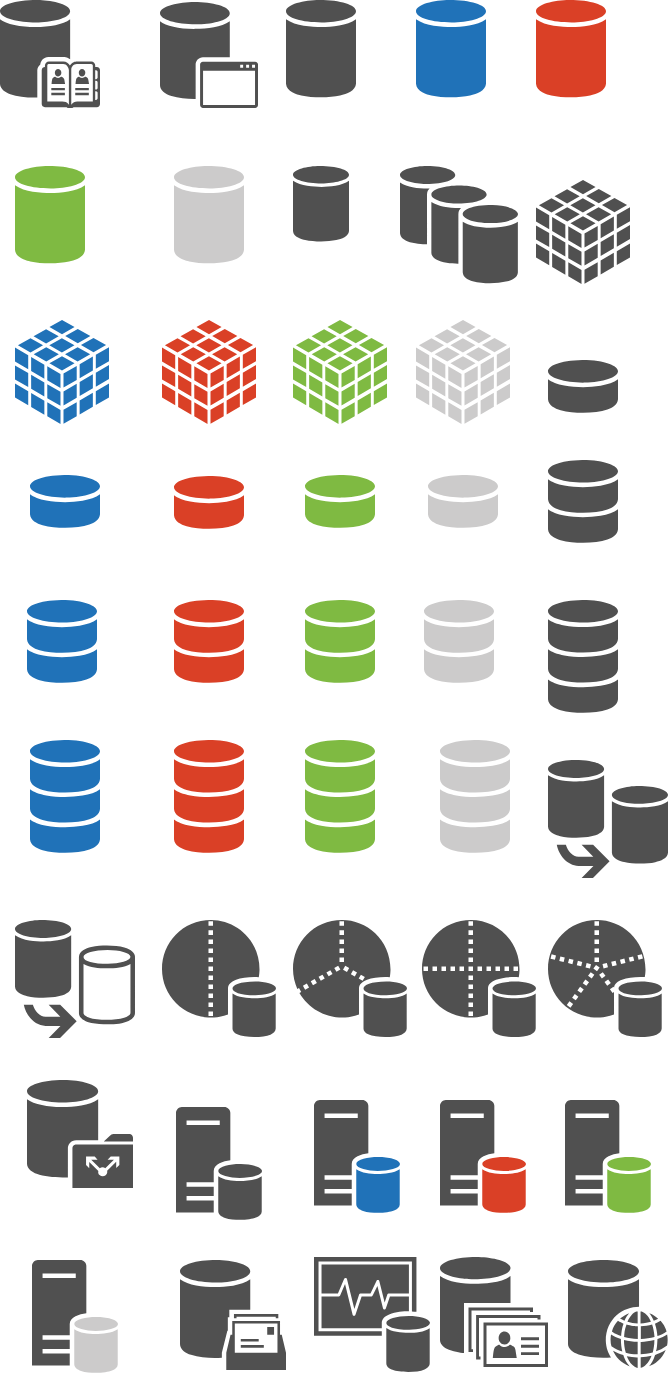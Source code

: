 <mxfile version="24.2.1" type="device">
  <diagram name="Page-1" id="5Z7APpFcgfUc6ZyuO-cr">
    <mxGraphModel dx="1883" dy="-29" grid="1" gridSize="10" guides="1" tooltips="1" connect="1" arrows="1" fold="1" page="1" pageScale="1" pageWidth="827" pageHeight="1169" math="0" shadow="0">
      <root>
        <mxCell id="0" />
        <mxCell id="1" parent="0" />
        <mxCell id="42mja_NqprVF22DPiqrY-287" value="" style="sketch=0;shadow=0;dashed=0;html=1;strokeColor=none;fillColor=#505050;labelPosition=center;verticalLabelPosition=bottom;verticalAlign=top;outlineConnect=0;align=center;shape=mxgraph.office.databases.address_book_store;" vertex="1" parent="1">
          <mxGeometry x="10" y="1200" width="50" height="54" as="geometry" />
        </mxCell>
        <mxCell id="42mja_NqprVF22DPiqrY-288" value="" style="sketch=0;shadow=0;dashed=0;html=1;strokeColor=none;fillColor=#505050;labelPosition=center;verticalLabelPosition=bottom;verticalAlign=top;outlineConnect=0;align=center;shape=mxgraph.office.databases.application_store;" vertex="1" parent="1">
          <mxGeometry x="90" y="1201" width="49" height="53" as="geometry" />
        </mxCell>
        <mxCell id="42mja_NqprVF22DPiqrY-289" value="" style="sketch=0;shadow=0;dashed=0;html=1;strokeColor=none;fillColor=#505050;labelPosition=center;verticalLabelPosition=bottom;verticalAlign=top;outlineConnect=0;align=center;shape=mxgraph.office.databases.database;" vertex="1" parent="1">
          <mxGeometry x="153" y="1200" width="35" height="49" as="geometry" />
        </mxCell>
        <mxCell id="42mja_NqprVF22DPiqrY-290" value="" style="sketch=0;shadow=0;dashed=0;html=1;strokeColor=none;labelPosition=center;verticalLabelPosition=bottom;verticalAlign=top;outlineConnect=0;align=center;shape=mxgraph.office.databases.database;fillColor=#2072B8;" vertex="1" parent="1">
          <mxGeometry x="218" y="1200" width="35" height="49" as="geometry" />
        </mxCell>
        <mxCell id="42mja_NqprVF22DPiqrY-291" value="" style="sketch=0;shadow=0;dashed=0;html=1;strokeColor=none;labelPosition=center;verticalLabelPosition=bottom;verticalAlign=top;outlineConnect=0;align=center;shape=mxgraph.office.databases.database;fillColor=#DA4026;" vertex="1" parent="1">
          <mxGeometry x="278" y="1200" width="35" height="49" as="geometry" />
        </mxCell>
        <mxCell id="42mja_NqprVF22DPiqrY-292" value="" style="sketch=0;shadow=0;dashed=0;html=1;strokeColor=none;labelPosition=center;verticalLabelPosition=bottom;verticalAlign=top;outlineConnect=0;align=center;shape=mxgraph.office.databases.database;fillColor=#7FBA42;" vertex="1" parent="1">
          <mxGeometry x="17.5" y="1283" width="35" height="49" as="geometry" />
        </mxCell>
        <mxCell id="42mja_NqprVF22DPiqrY-293" value="" style="sketch=0;shadow=0;dashed=0;html=1;strokeColor=none;labelPosition=center;verticalLabelPosition=bottom;verticalAlign=top;outlineConnect=0;align=center;shape=mxgraph.office.databases.database;fillColor=#CCCBCB;" vertex="1" parent="1">
          <mxGeometry x="97" y="1283" width="35" height="49" as="geometry" />
        </mxCell>
        <mxCell id="42mja_NqprVF22DPiqrY-294" value="" style="sketch=0;shadow=0;dashed=0;html=1;strokeColor=none;fillColor=#505050;labelPosition=center;verticalLabelPosition=bottom;verticalAlign=top;outlineConnect=0;align=center;shape=mxgraph.office.databases.database;" vertex="1" parent="1">
          <mxGeometry x="156.5" y="1283" width="28" height="38" as="geometry" />
        </mxCell>
        <mxCell id="42mja_NqprVF22DPiqrY-295" value="" style="sketch=0;shadow=0;dashed=0;html=1;strokeColor=none;fillColor=#505050;labelPosition=center;verticalLabelPosition=bottom;verticalAlign=top;outlineConnect=0;align=center;shape=mxgraph.office.databases.database_availability_group;" vertex="1" parent="1">
          <mxGeometry x="210" y="1283" width="59" height="59" as="geometry" />
        </mxCell>
        <mxCell id="42mja_NqprVF22DPiqrY-296" value="" style="sketch=0;shadow=0;dashed=0;html=1;strokeColor=none;fillColor=#505050;labelPosition=center;verticalLabelPosition=bottom;verticalAlign=top;outlineConnect=0;align=center;shape=mxgraph.office.databases.database_cube;" vertex="1" parent="1">
          <mxGeometry x="278" y="1290" width="47" height="52" as="geometry" />
        </mxCell>
        <mxCell id="42mja_NqprVF22DPiqrY-297" value="" style="sketch=0;shadow=0;dashed=0;html=1;strokeColor=none;labelPosition=center;verticalLabelPosition=bottom;verticalAlign=top;outlineConnect=0;align=center;shape=mxgraph.office.databases.database_cube;fillColor=#2072B8;" vertex="1" parent="1">
          <mxGeometry x="17.5" y="1360" width="47" height="52" as="geometry" />
        </mxCell>
        <mxCell id="42mja_NqprVF22DPiqrY-298" value="" style="sketch=0;shadow=0;dashed=0;html=1;strokeColor=none;labelPosition=center;verticalLabelPosition=bottom;verticalAlign=top;outlineConnect=0;align=center;shape=mxgraph.office.databases.database_cube;fillColor=#DA4026;" vertex="1" parent="1">
          <mxGeometry x="91" y="1360" width="47" height="52" as="geometry" />
        </mxCell>
        <mxCell id="42mja_NqprVF22DPiqrY-299" value="" style="sketch=0;shadow=0;dashed=0;html=1;strokeColor=none;labelPosition=center;verticalLabelPosition=bottom;verticalAlign=top;outlineConnect=0;align=center;shape=mxgraph.office.databases.database_cube;fillColor=#7FBA42;" vertex="1" parent="1">
          <mxGeometry x="156.5" y="1360" width="47" height="52" as="geometry" />
        </mxCell>
        <mxCell id="42mja_NqprVF22DPiqrY-300" value="" style="sketch=0;shadow=0;dashed=0;html=1;strokeColor=none;labelPosition=center;verticalLabelPosition=bottom;verticalAlign=top;outlineConnect=0;align=center;shape=mxgraph.office.databases.database_cube;fillColor=#CCCBCB;" vertex="1" parent="1">
          <mxGeometry x="218" y="1360" width="47" height="52" as="geometry" />
        </mxCell>
        <mxCell id="42mja_NqprVF22DPiqrY-301" value="" style="sketch=0;shadow=0;dashed=0;html=1;strokeColor=none;fillColor=#505050;labelPosition=center;verticalLabelPosition=bottom;verticalAlign=top;outlineConnect=0;align=center;shape=mxgraph.office.databases.database_mini_1;" vertex="1" parent="1">
          <mxGeometry x="284" y="1380" width="35" height="27" as="geometry" />
        </mxCell>
        <mxCell id="42mja_NqprVF22DPiqrY-302" value="" style="sketch=0;shadow=0;dashed=0;html=1;strokeColor=none;labelPosition=center;verticalLabelPosition=bottom;verticalAlign=top;outlineConnect=0;align=center;shape=mxgraph.office.databases.database_mini_1;fillColor=#2072B8;" vertex="1" parent="1">
          <mxGeometry x="25" y="1437.5" width="35" height="27" as="geometry" />
        </mxCell>
        <mxCell id="42mja_NqprVF22DPiqrY-303" value="" style="sketch=0;shadow=0;dashed=0;html=1;strokeColor=none;labelPosition=center;verticalLabelPosition=bottom;verticalAlign=top;outlineConnect=0;align=center;shape=mxgraph.office.databases.database_mini_1;fillColor=#DA4026;" vertex="1" parent="1">
          <mxGeometry x="97" y="1438" width="35" height="27" as="geometry" />
        </mxCell>
        <mxCell id="42mja_NqprVF22DPiqrY-304" value="" style="sketch=0;shadow=0;dashed=0;html=1;strokeColor=none;labelPosition=center;verticalLabelPosition=bottom;verticalAlign=top;outlineConnect=0;align=center;shape=mxgraph.office.databases.database_mini_1;fillColor=#7FBA42;" vertex="1" parent="1">
          <mxGeometry x="162.5" y="1437.5" width="35" height="27" as="geometry" />
        </mxCell>
        <mxCell id="42mja_NqprVF22DPiqrY-305" value="" style="sketch=0;shadow=0;dashed=0;html=1;strokeColor=none;labelPosition=center;verticalLabelPosition=bottom;verticalAlign=top;outlineConnect=0;align=center;shape=mxgraph.office.databases.database_mini_1;fillColor=#CCCBCB;" vertex="1" parent="1">
          <mxGeometry x="224" y="1437.5" width="35" height="27" as="geometry" />
        </mxCell>
        <mxCell id="42mja_NqprVF22DPiqrY-306" value="" style="sketch=0;shadow=0;dashed=0;html=1;strokeColor=none;fillColor=#505050;labelPosition=center;verticalLabelPosition=bottom;verticalAlign=top;outlineConnect=0;align=center;shape=mxgraph.office.databases.database_mini_2;" vertex="1" parent="1">
          <mxGeometry x="284" y="1430" width="35" height="42" as="geometry" />
        </mxCell>
        <mxCell id="42mja_NqprVF22DPiqrY-307" value="" style="sketch=0;shadow=0;dashed=0;html=1;strokeColor=none;labelPosition=center;verticalLabelPosition=bottom;verticalAlign=top;outlineConnect=0;align=center;shape=mxgraph.office.databases.database_mini_2;fillColor=#2072B8;" vertex="1" parent="1">
          <mxGeometry x="23.5" y="1500" width="35" height="42" as="geometry" />
        </mxCell>
        <mxCell id="42mja_NqprVF22DPiqrY-308" value="" style="sketch=0;shadow=0;dashed=0;html=1;strokeColor=none;labelPosition=center;verticalLabelPosition=bottom;verticalAlign=top;outlineConnect=0;align=center;shape=mxgraph.office.databases.database_mini_2;fillColor=#DA4026;" vertex="1" parent="1">
          <mxGeometry x="97" y="1500" width="35" height="42" as="geometry" />
        </mxCell>
        <mxCell id="42mja_NqprVF22DPiqrY-309" value="" style="sketch=0;shadow=0;dashed=0;html=1;strokeColor=none;labelPosition=center;verticalLabelPosition=bottom;verticalAlign=top;outlineConnect=0;align=center;shape=mxgraph.office.databases.database_mini_2;fillColor=#7FBA42;" vertex="1" parent="1">
          <mxGeometry x="162.5" y="1500" width="35" height="42" as="geometry" />
        </mxCell>
        <mxCell id="42mja_NqprVF22DPiqrY-310" value="" style="sketch=0;shadow=0;dashed=0;html=1;strokeColor=none;labelPosition=center;verticalLabelPosition=bottom;verticalAlign=top;outlineConnect=0;align=center;shape=mxgraph.office.databases.database_mini_2;fillColor=#CCCBCB;" vertex="1" parent="1">
          <mxGeometry x="222" y="1500" width="35" height="42" as="geometry" />
        </mxCell>
        <mxCell id="42mja_NqprVF22DPiqrY-311" value="" style="sketch=0;shadow=0;dashed=0;html=1;strokeColor=none;fillColor=#505050;labelPosition=center;verticalLabelPosition=bottom;verticalAlign=top;outlineConnect=0;align=center;shape=mxgraph.office.databases.database_mini_3;" vertex="1" parent="1">
          <mxGeometry x="284" y="1500" width="35" height="57" as="geometry" />
        </mxCell>
        <mxCell id="42mja_NqprVF22DPiqrY-312" value="" style="sketch=0;shadow=0;dashed=0;html=1;strokeColor=none;fillColor=#505050;labelPosition=center;verticalLabelPosition=bottom;verticalAlign=top;outlineConnect=0;align=center;shape=mxgraph.office.databases.database_mirror;" vertex="1" parent="1">
          <mxGeometry x="284" y="1580" width="60" height="59" as="geometry" />
        </mxCell>
        <mxCell id="42mja_NqprVF22DPiqrY-313" value="" style="sketch=0;shadow=0;dashed=0;html=1;strokeColor=none;labelPosition=center;verticalLabelPosition=bottom;verticalAlign=top;outlineConnect=0;align=center;shape=mxgraph.office.databases.database_mini_3;fillColor=#CCCBCB;" vertex="1" parent="1">
          <mxGeometry x="230" y="1570" width="35" height="57" as="geometry" />
        </mxCell>
        <mxCell id="42mja_NqprVF22DPiqrY-314" value="" style="sketch=0;shadow=0;dashed=0;html=1;strokeColor=none;labelPosition=center;verticalLabelPosition=bottom;verticalAlign=top;outlineConnect=0;align=center;shape=mxgraph.office.databases.database_mini_3;fillColor=#7FBA42;" vertex="1" parent="1">
          <mxGeometry x="162.5" y="1570" width="35" height="57" as="geometry" />
        </mxCell>
        <mxCell id="42mja_NqprVF22DPiqrY-315" value="" style="sketch=0;shadow=0;dashed=0;html=1;strokeColor=none;labelPosition=center;verticalLabelPosition=bottom;verticalAlign=top;outlineConnect=0;align=center;shape=mxgraph.office.databases.database_mini_3;fillColor=#DA4026;" vertex="1" parent="1">
          <mxGeometry x="97" y="1570" width="35" height="57" as="geometry" />
        </mxCell>
        <mxCell id="42mja_NqprVF22DPiqrY-316" value="" style="sketch=0;shadow=0;dashed=0;html=1;strokeColor=none;labelPosition=center;verticalLabelPosition=bottom;verticalAlign=top;outlineConnect=0;align=center;shape=mxgraph.office.databases.database_mini_3;fillColor=#2072B8;" vertex="1" parent="1">
          <mxGeometry x="25" y="1570" width="35" height="57" as="geometry" />
        </mxCell>
        <mxCell id="42mja_NqprVF22DPiqrY-317" value="" style="sketch=0;shadow=0;dashed=0;html=1;strokeColor=none;fillColor=#505050;labelPosition=center;verticalLabelPosition=bottom;verticalAlign=top;outlineConnect=0;align=center;shape=mxgraph.office.databases.database_mirror_witness_node;" vertex="1" parent="1">
          <mxGeometry x="17.5" y="1660" width="60" height="59" as="geometry" />
        </mxCell>
        <mxCell id="42mja_NqprVF22DPiqrY-318" value="" style="sketch=0;shadow=0;dashed=0;html=1;strokeColor=none;fillColor=#505050;labelPosition=center;verticalLabelPosition=bottom;verticalAlign=top;outlineConnect=0;align=center;shape=mxgraph.office.databases.database_partition_2;" vertex="1" parent="1">
          <mxGeometry x="91" y="1660" width="57" height="59" as="geometry" />
        </mxCell>
        <mxCell id="42mja_NqprVF22DPiqrY-319" value="" style="sketch=0;shadow=0;dashed=0;html=1;strokeColor=none;fillColor=#505050;labelPosition=center;verticalLabelPosition=bottom;verticalAlign=top;outlineConnect=0;align=center;shape=mxgraph.office.databases.database_partition_3;" vertex="1" parent="1">
          <mxGeometry x="156.5" y="1660" width="57" height="59" as="geometry" />
        </mxCell>
        <mxCell id="42mja_NqprVF22DPiqrY-320" value="" style="sketch=0;shadow=0;dashed=0;html=1;strokeColor=none;fillColor=#505050;labelPosition=center;verticalLabelPosition=bottom;verticalAlign=top;outlineConnect=0;align=center;shape=mxgraph.office.databases.database_partition_4;" vertex="1" parent="1">
          <mxGeometry x="221" y="1660" width="57" height="59" as="geometry" />
        </mxCell>
        <mxCell id="42mja_NqprVF22DPiqrY-321" value="" style="sketch=0;shadow=0;dashed=0;html=1;strokeColor=none;fillColor=#505050;labelPosition=center;verticalLabelPosition=bottom;verticalAlign=top;outlineConnect=0;align=center;shape=mxgraph.office.databases.database_partition_5;" vertex="1" parent="1">
          <mxGeometry x="284" y="1660" width="57" height="59" as="geometry" />
        </mxCell>
        <mxCell id="42mja_NqprVF22DPiqrY-322" value="" style="sketch=0;shadow=0;dashed=0;html=1;strokeColor=none;fillColor=#505050;labelPosition=center;verticalLabelPosition=bottom;verticalAlign=top;outlineConnect=0;align=center;shape=mxgraph.office.databases.database_server_green;" vertex="1" parent="1">
          <mxGeometry x="292.5" y="1750" width="43" height="57" as="geometry" />
        </mxCell>
        <mxCell id="42mja_NqprVF22DPiqrY-323" value="" style="sketch=0;shadow=0;dashed=0;html=1;strokeColor=none;fillColor=#505050;labelPosition=center;verticalLabelPosition=bottom;verticalAlign=top;outlineConnect=0;align=center;shape=mxgraph.office.databases.database_server_orange;" vertex="1" parent="1">
          <mxGeometry x="230" y="1750" width="43" height="57" as="geometry" />
        </mxCell>
        <mxCell id="42mja_NqprVF22DPiqrY-324" value="" style="sketch=0;shadow=0;dashed=0;html=1;strokeColor=none;fillColor=#505050;labelPosition=center;verticalLabelPosition=bottom;verticalAlign=top;outlineConnect=0;align=center;shape=mxgraph.office.databases.database_server_blue;" vertex="1" parent="1">
          <mxGeometry x="167" y="1750" width="43" height="57" as="geometry" />
        </mxCell>
        <mxCell id="42mja_NqprVF22DPiqrY-325" value="" style="sketch=0;shadow=0;dashed=0;html=1;strokeColor=none;fillColor=#505050;labelPosition=center;verticalLabelPosition=bottom;verticalAlign=top;outlineConnect=0;align=center;shape=mxgraph.office.databases.database_server;" vertex="1" parent="1">
          <mxGeometry x="98" y="1753.5" width="43" height="57" as="geometry" />
        </mxCell>
        <mxCell id="42mja_NqprVF22DPiqrY-326" value="" style="sketch=0;shadow=0;dashed=0;html=1;strokeColor=none;fillColor=#505050;labelPosition=center;verticalLabelPosition=bottom;verticalAlign=top;outlineConnect=0;align=center;shape=mxgraph.office.databases.database_public_folder;" vertex="1" parent="1">
          <mxGeometry x="23.5" y="1740" width="53" height="54" as="geometry" />
        </mxCell>
        <mxCell id="42mja_NqprVF22DPiqrY-327" value="" style="sketch=0;shadow=0;dashed=0;html=1;strokeColor=none;fillColor=#505050;labelPosition=center;verticalLabelPosition=bottom;verticalAlign=top;outlineConnect=0;align=center;shape=mxgraph.office.databases.web_store;" vertex="1" parent="1">
          <mxGeometry x="294" y="1830" width="50" height="54" as="geometry" />
        </mxCell>
        <mxCell id="42mja_NqprVF22DPiqrY-328" value="" style="sketch=0;shadow=0;dashed=0;html=1;strokeColor=none;fillColor=#505050;labelPosition=center;verticalLabelPosition=bottom;verticalAlign=top;outlineConnect=0;align=center;shape=mxgraph.office.databases.unified_contact_store;" vertex="1" parent="1">
          <mxGeometry x="230" y="1828.5" width="54" height="55" as="geometry" />
        </mxCell>
        <mxCell id="42mja_NqprVF22DPiqrY-329" value="" style="sketch=0;shadow=0;dashed=0;html=1;strokeColor=none;fillColor=#505050;labelPosition=center;verticalLabelPosition=bottom;verticalAlign=top;outlineConnect=0;align=center;shape=mxgraph.office.databases.monitoring_store;" vertex="1" parent="1">
          <mxGeometry x="167" y="1828.5" width="58" height="58" as="geometry" />
        </mxCell>
        <mxCell id="42mja_NqprVF22DPiqrY-330" value="" style="sketch=0;shadow=0;dashed=0;html=1;strokeColor=none;fillColor=#505050;labelPosition=center;verticalLabelPosition=bottom;verticalAlign=top;outlineConnect=0;align=center;shape=mxgraph.office.databases.mailbox_database;" vertex="1" parent="1">
          <mxGeometry x="100" y="1830" width="53" height="55" as="geometry" />
        </mxCell>
        <mxCell id="42mja_NqprVF22DPiqrY-331" value="" style="sketch=0;shadow=0;dashed=0;html=1;strokeColor=none;fillColor=#505050;labelPosition=center;verticalLabelPosition=bottom;verticalAlign=top;outlineConnect=0;align=center;shape=mxgraph.office.databases.database_server_ghosted;" vertex="1" parent="1">
          <mxGeometry x="26" y="1830" width="43" height="57" as="geometry" />
        </mxCell>
      </root>
    </mxGraphModel>
  </diagram>
</mxfile>
